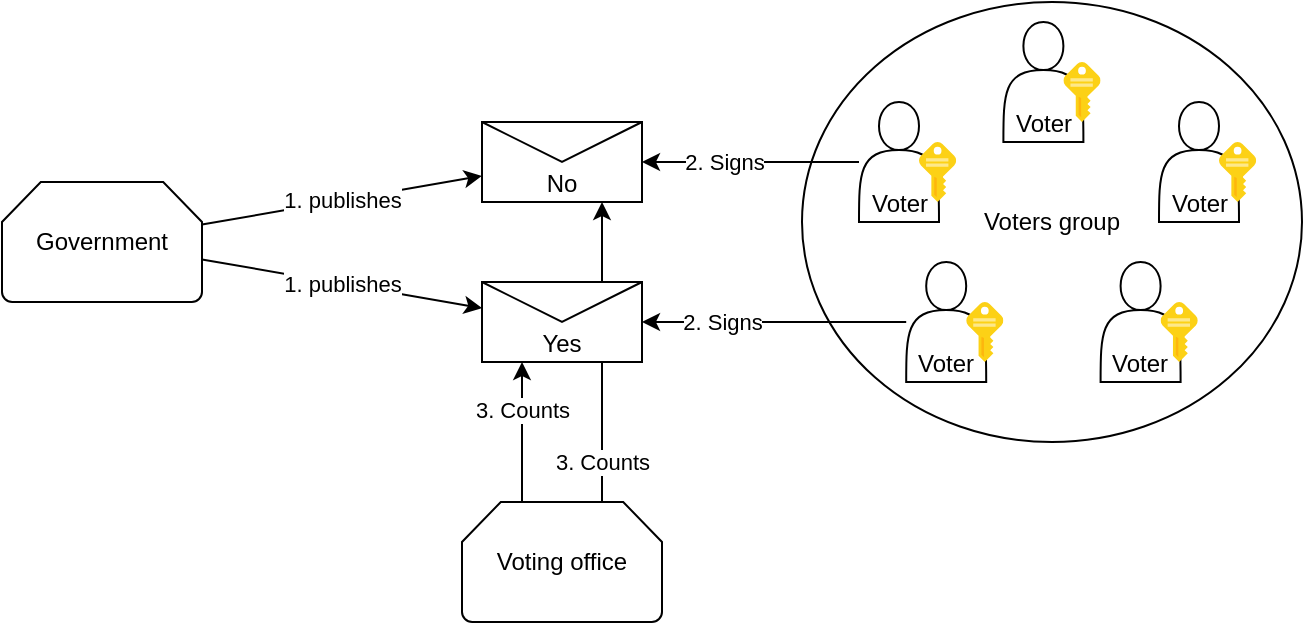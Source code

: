 <mxfile version="16.0.2" type="device"><diagram id="5uotwO4uES5cLIZX9we9" name="Page-1"><mxGraphModel dx="1102" dy="977" grid="1" gridSize="10" guides="1" tooltips="1" connect="1" arrows="1" fold="1" page="1" pageScale="1" pageWidth="850" pageHeight="1100" math="0" shadow="0"><root><mxCell id="0"/><mxCell id="1" parent="0"/><mxCell id="DqPupC_EMlvFQm23PikL-38" value="3. Counts" style="edgeStyle=orthogonalEdgeStyle;rounded=0;orthogonalLoop=1;jettySize=auto;html=1;" edge="1" parent="1" source="DqPupC_EMlvFQm23PikL-36" target="DqPupC_EMlvFQm23PikL-7"><mxGeometry x="-0.733" relative="1" as="geometry"><mxPoint x="330" y="370" as="sourcePoint"/><mxPoint x="330" y="250" as="targetPoint"/><Array as="points"><mxPoint x="340" y="260"/><mxPoint x="340" y="260"/></Array><mxPoint as="offset"/></mxGeometry></mxCell><mxCell id="DqPupC_EMlvFQm23PikL-31" value="Voters group" style="ellipse;whiteSpace=wrap;html=1;strokeWidth=1;" vertex="1" parent="1"><mxGeometry x="440" y="60" width="250" height="220" as="geometry"/></mxCell><mxCell id="DqPupC_EMlvFQm23PikL-4" value="1. publishes" style="rounded=0;orthogonalLoop=1;jettySize=auto;html=1;" edge="1" parent="1" source="DqPupC_EMlvFQm23PikL-3" target="DqPupC_EMlvFQm23PikL-7"><mxGeometry relative="1" as="geometry"><mxPoint x="286.364" y="160" as="targetPoint"/></mxGeometry></mxCell><mxCell id="DqPupC_EMlvFQm23PikL-5" value="1. publishes" style="edgeStyle=none;rounded=0;orthogonalLoop=1;jettySize=auto;html=1;" edge="1" parent="1" source="DqPupC_EMlvFQm23PikL-3" target="DqPupC_EMlvFQm23PikL-6"><mxGeometry relative="1" as="geometry"><mxPoint x="286.364" y="320" as="targetPoint"/></mxGeometry></mxCell><mxCell id="DqPupC_EMlvFQm23PikL-3" value="Government" style="strokeWidth=1;html=1;shape=mxgraph.flowchart.loop_limit;whiteSpace=wrap;" vertex="1" parent="1"><mxGeometry x="40" y="150" width="100" height="60" as="geometry"/></mxCell><mxCell id="DqPupC_EMlvFQm23PikL-6" value="Yes" style="shape=message;html=1;whiteSpace=wrap;html=1;outlineConnect=0;strokeWidth=1;verticalAlign=bottom;" vertex="1" parent="1"><mxGeometry x="280" y="200" width="80" height="40" as="geometry"/></mxCell><mxCell id="DqPupC_EMlvFQm23PikL-7" value="No" style="shape=message;html=1;whiteSpace=wrap;html=1;outlineConnect=0;strokeWidth=1;verticalAlign=bottom;" vertex="1" parent="1"><mxGeometry x="280" y="120" width="80" height="40" as="geometry"/></mxCell><mxCell id="DqPupC_EMlvFQm23PikL-9" value="2. Signs" style="edgeStyle=none;rounded=0;orthogonalLoop=1;jettySize=auto;html=1;" edge="1" parent="1" source="DqPupC_EMlvFQm23PikL-18" target="DqPupC_EMlvFQm23PikL-7"><mxGeometry x="0.263" relative="1" as="geometry"><mxPoint x="520" y="340" as="sourcePoint"/><mxPoint x="1" as="offset"/></mxGeometry></mxCell><mxCell id="DqPupC_EMlvFQm23PikL-12" value="" style="group" vertex="1" connectable="0" parent="1"><mxGeometry x="618.5" y="110" width="48.6" height="60" as="geometry"/></mxCell><mxCell id="DqPupC_EMlvFQm23PikL-10" value="Voter" style="shape=actor;whiteSpace=wrap;html=1;strokeWidth=1;verticalAlign=bottom;" vertex="1" parent="DqPupC_EMlvFQm23PikL-12"><mxGeometry width="40" height="60" as="geometry"/></mxCell><mxCell id="DqPupC_EMlvFQm23PikL-11" value="" style="sketch=0;aspect=fixed;html=1;points=[];align=center;image;fontSize=12;image=img/lib/mscae/Key.svg;strokeWidth=1;" vertex="1" parent="DqPupC_EMlvFQm23PikL-12"><mxGeometry x="30" y="20" width="18.6" height="30" as="geometry"/></mxCell><mxCell id="DqPupC_EMlvFQm23PikL-17" value="" style="group" vertex="1" connectable="0" parent="1"><mxGeometry x="468.5" y="110" width="48.6" height="60" as="geometry"/></mxCell><mxCell id="DqPupC_EMlvFQm23PikL-18" value="Voter" style="shape=actor;whiteSpace=wrap;html=1;strokeWidth=1;verticalAlign=bottom;" vertex="1" parent="DqPupC_EMlvFQm23PikL-17"><mxGeometry width="40" height="60" as="geometry"/></mxCell><mxCell id="DqPupC_EMlvFQm23PikL-19" value="" style="sketch=0;aspect=fixed;html=1;points=[];align=center;image;fontSize=12;image=img/lib/mscae/Key.svg;strokeWidth=1;" vertex="1" parent="DqPupC_EMlvFQm23PikL-17"><mxGeometry x="30" y="20" width="18.6" height="30" as="geometry"/></mxCell><mxCell id="DqPupC_EMlvFQm23PikL-20" value="" style="group" vertex="1" connectable="0" parent="1"><mxGeometry x="540.7" y="70" width="48.6" height="60" as="geometry"/></mxCell><mxCell id="DqPupC_EMlvFQm23PikL-21" value="Voter" style="shape=actor;whiteSpace=wrap;html=1;strokeWidth=1;verticalAlign=bottom;" vertex="1" parent="DqPupC_EMlvFQm23PikL-20"><mxGeometry width="40" height="60" as="geometry"/></mxCell><mxCell id="DqPupC_EMlvFQm23PikL-22" value="" style="sketch=0;aspect=fixed;html=1;points=[];align=center;image;fontSize=12;image=img/lib/mscae/Key.svg;strokeWidth=1;" vertex="1" parent="DqPupC_EMlvFQm23PikL-20"><mxGeometry x="30" y="20" width="18.6" height="30" as="geometry"/></mxCell><mxCell id="DqPupC_EMlvFQm23PikL-26" value="" style="group" vertex="1" connectable="0" parent="1"><mxGeometry x="589.3" y="190" width="48.6" height="60" as="geometry"/></mxCell><mxCell id="DqPupC_EMlvFQm23PikL-27" value="Voter" style="shape=actor;whiteSpace=wrap;html=1;strokeWidth=1;verticalAlign=bottom;" vertex="1" parent="DqPupC_EMlvFQm23PikL-26"><mxGeometry width="40" height="60" as="geometry"/></mxCell><mxCell id="DqPupC_EMlvFQm23PikL-28" value="" style="sketch=0;aspect=fixed;html=1;points=[];align=center;image;fontSize=12;image=img/lib/mscae/Key.svg;strokeWidth=1;" vertex="1" parent="DqPupC_EMlvFQm23PikL-26"><mxGeometry x="30" y="20" width="18.6" height="30" as="geometry"/></mxCell><mxCell id="DqPupC_EMlvFQm23PikL-32" value="" style="group" vertex="1" connectable="0" parent="1"><mxGeometry x="492.1" y="190" width="48.6" height="60" as="geometry"/></mxCell><mxCell id="DqPupC_EMlvFQm23PikL-33" value="Voter" style="shape=actor;whiteSpace=wrap;html=1;strokeWidth=1;verticalAlign=bottom;" vertex="1" parent="DqPupC_EMlvFQm23PikL-32"><mxGeometry width="40" height="60" as="geometry"/></mxCell><mxCell id="DqPupC_EMlvFQm23PikL-34" value="" style="sketch=0;aspect=fixed;html=1;points=[];align=center;image;fontSize=12;image=img/lib/mscae/Key.svg;strokeWidth=1;" vertex="1" parent="DqPupC_EMlvFQm23PikL-32"><mxGeometry x="30" y="20" width="18.6" height="30" as="geometry"/></mxCell><mxCell id="DqPupC_EMlvFQm23PikL-35" value="2. Signs" style="edgeStyle=none;rounded=0;orthogonalLoop=1;jettySize=auto;html=1;" edge="1" parent="1" source="DqPupC_EMlvFQm23PikL-33" target="DqPupC_EMlvFQm23PikL-6"><mxGeometry x="0.394" relative="1" as="geometry"><mxPoint as="offset"/></mxGeometry></mxCell><mxCell id="DqPupC_EMlvFQm23PikL-37" value="3. Counts" style="edgeStyle=orthogonalEdgeStyle;rounded=0;orthogonalLoop=1;jettySize=auto;html=1;" edge="1" parent="1" source="DqPupC_EMlvFQm23PikL-36" target="DqPupC_EMlvFQm23PikL-6"><mxGeometry x="0.333" relative="1" as="geometry"><Array as="points"><mxPoint x="300" y="300"/><mxPoint x="300" y="300"/></Array><mxPoint as="offset"/></mxGeometry></mxCell><mxCell id="DqPupC_EMlvFQm23PikL-36" value="Voting office" style="strokeWidth=1;html=1;shape=mxgraph.flowchart.loop_limit;whiteSpace=wrap;" vertex="1" parent="1"><mxGeometry x="270" y="310" width="100" height="60" as="geometry"/></mxCell></root></mxGraphModel></diagram></mxfile>